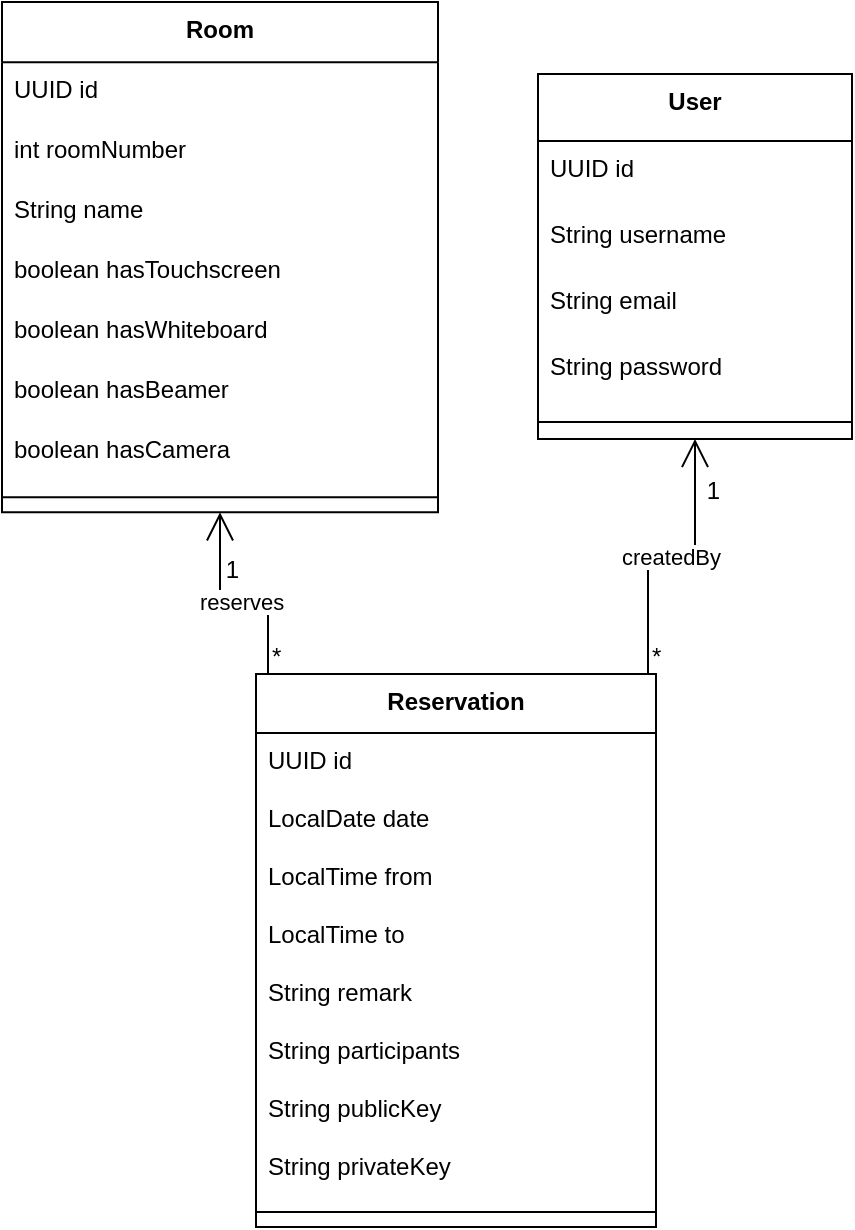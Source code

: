 <mxfile version="27.0.2">
  <diagram name="Seite-1" id="cjZjgAnnB-NVIbWVg8PO">
    <mxGraphModel dx="882" dy="610" grid="1" gridSize="10" guides="1" tooltips="1" connect="1" arrows="1" fold="1" page="1" pageScale="1" pageWidth="827" pageHeight="1169" math="0" shadow="0">
      <root>
        <mxCell id="0" />
        <mxCell id="1" parent="0" />
        <mxCell id="3rMxnj65HS-TyVWUYs4o-1" value="Room" style="swimlane;fontStyle=1;align=center;verticalAlign=top;childLayout=stackLayout;horizontal=1;startSize=30.104;horizontalStack=0;resizeParent=1;resizeParentMax=0;resizeLast=0;collapsible=0;marginBottom=0;" vertex="1" parent="1">
          <mxGeometry x="20" y="140" width="218" height="255.104" as="geometry" />
        </mxCell>
        <mxCell id="3rMxnj65HS-TyVWUYs4o-2" value="UUID id" style="text;strokeColor=none;fillColor=none;align=left;verticalAlign=top;spacingLeft=4;spacingRight=4;overflow=hidden;rotatable=0;points=[[0,0.5],[1,0.5]];portConstraint=eastwest;" vertex="1" parent="3rMxnj65HS-TyVWUYs4o-1">
          <mxGeometry y="30.104" width="218" height="30" as="geometry" />
        </mxCell>
        <mxCell id="3rMxnj65HS-TyVWUYs4o-3" value="int roomNumber" style="text;strokeColor=none;fillColor=none;align=left;verticalAlign=top;spacingLeft=4;spacingRight=4;overflow=hidden;rotatable=0;points=[[0,0.5],[1,0.5]];portConstraint=eastwest;" vertex="1" parent="3rMxnj65HS-TyVWUYs4o-1">
          <mxGeometry y="60.104" width="218" height="30" as="geometry" />
        </mxCell>
        <mxCell id="3rMxnj65HS-TyVWUYs4o-4" value="String name" style="text;strokeColor=none;fillColor=none;align=left;verticalAlign=top;spacingLeft=4;spacingRight=4;overflow=hidden;rotatable=0;points=[[0,0.5],[1,0.5]];portConstraint=eastwest;" vertex="1" parent="3rMxnj65HS-TyVWUYs4o-1">
          <mxGeometry y="90.104" width="218" height="30" as="geometry" />
        </mxCell>
        <mxCell id="3rMxnj65HS-TyVWUYs4o-5" value="boolean hasTouchscreen" style="text;strokeColor=none;fillColor=none;align=left;verticalAlign=top;spacingLeft=4;spacingRight=4;overflow=hidden;rotatable=0;points=[[0,0.5],[1,0.5]];portConstraint=eastwest;" vertex="1" parent="3rMxnj65HS-TyVWUYs4o-1">
          <mxGeometry y="120.104" width="218" height="30" as="geometry" />
        </mxCell>
        <mxCell id="3rMxnj65HS-TyVWUYs4o-6" value="boolean hasWhiteboard" style="text;strokeColor=none;fillColor=none;align=left;verticalAlign=top;spacingLeft=4;spacingRight=4;overflow=hidden;rotatable=0;points=[[0,0.5],[1,0.5]];portConstraint=eastwest;" vertex="1" parent="3rMxnj65HS-TyVWUYs4o-1">
          <mxGeometry y="150.104" width="218" height="30" as="geometry" />
        </mxCell>
        <mxCell id="3rMxnj65HS-TyVWUYs4o-7" value="boolean hasBeamer" style="text;strokeColor=none;fillColor=none;align=left;verticalAlign=top;spacingLeft=4;spacingRight=4;overflow=hidden;rotatable=0;points=[[0,0.5],[1,0.5]];portConstraint=eastwest;" vertex="1" parent="3rMxnj65HS-TyVWUYs4o-1">
          <mxGeometry y="180.104" width="218" height="30" as="geometry" />
        </mxCell>
        <mxCell id="3rMxnj65HS-TyVWUYs4o-8" value="boolean hasCamera" style="text;strokeColor=none;fillColor=none;align=left;verticalAlign=top;spacingLeft=4;spacingRight=4;overflow=hidden;rotatable=0;points=[[0,0.5],[1,0.5]];portConstraint=eastwest;" vertex="1" parent="3rMxnj65HS-TyVWUYs4o-1">
          <mxGeometry y="210.104" width="218" height="30" as="geometry" />
        </mxCell>
        <mxCell id="3rMxnj65HS-TyVWUYs4o-9" style="line;strokeWidth=1;fillColor=none;align=left;verticalAlign=middle;spacingTop=-1;spacingLeft=3;spacingRight=3;rotatable=0;labelPosition=right;points=[];portConstraint=eastwest;strokeColor=inherit;" vertex="1" parent="3rMxnj65HS-TyVWUYs4o-1">
          <mxGeometry y="240.104" width="218" height="15" as="geometry" />
        </mxCell>
        <mxCell id="3rMxnj65HS-TyVWUYs4o-10" value="Reservation" style="swimlane;fontStyle=1;align=center;verticalAlign=top;childLayout=stackLayout;horizontal=1;startSize=29.46;horizontalStack=0;resizeParent=1;resizeParentMax=0;resizeLast=0;collapsible=0;marginBottom=0;" vertex="1" parent="1">
          <mxGeometry x="147" y="476" width="200" height="276.46" as="geometry" />
        </mxCell>
        <mxCell id="3rMxnj65HS-TyVWUYs4o-11" value="UUID id" style="text;strokeColor=none;fillColor=none;align=left;verticalAlign=top;spacingLeft=4;spacingRight=4;overflow=hidden;rotatable=0;points=[[0,0.5],[1,0.5]];portConstraint=eastwest;" vertex="1" parent="3rMxnj65HS-TyVWUYs4o-10">
          <mxGeometry y="29.46" width="200" height="29" as="geometry" />
        </mxCell>
        <mxCell id="3rMxnj65HS-TyVWUYs4o-12" value="LocalDate date" style="text;strokeColor=none;fillColor=none;align=left;verticalAlign=top;spacingLeft=4;spacingRight=4;overflow=hidden;rotatable=0;points=[[0,0.5],[1,0.5]];portConstraint=eastwest;" vertex="1" parent="3rMxnj65HS-TyVWUYs4o-10">
          <mxGeometry y="58.46" width="200" height="29" as="geometry" />
        </mxCell>
        <mxCell id="3rMxnj65HS-TyVWUYs4o-13" value="LocalTime from" style="text;strokeColor=none;fillColor=none;align=left;verticalAlign=top;spacingLeft=4;spacingRight=4;overflow=hidden;rotatable=0;points=[[0,0.5],[1,0.5]];portConstraint=eastwest;" vertex="1" parent="3rMxnj65HS-TyVWUYs4o-10">
          <mxGeometry y="87.46" width="200" height="29" as="geometry" />
        </mxCell>
        <mxCell id="3rMxnj65HS-TyVWUYs4o-14" value="LocalTime to" style="text;strokeColor=none;fillColor=none;align=left;verticalAlign=top;spacingLeft=4;spacingRight=4;overflow=hidden;rotatable=0;points=[[0,0.5],[1,0.5]];portConstraint=eastwest;" vertex="1" parent="3rMxnj65HS-TyVWUYs4o-10">
          <mxGeometry y="116.46" width="200" height="29" as="geometry" />
        </mxCell>
        <mxCell id="3rMxnj65HS-TyVWUYs4o-15" value="String remark" style="text;strokeColor=none;fillColor=none;align=left;verticalAlign=top;spacingLeft=4;spacingRight=4;overflow=hidden;rotatable=0;points=[[0,0.5],[1,0.5]];portConstraint=eastwest;" vertex="1" parent="3rMxnj65HS-TyVWUYs4o-10">
          <mxGeometry y="145.46" width="200" height="29" as="geometry" />
        </mxCell>
        <mxCell id="3rMxnj65HS-TyVWUYs4o-16" value="String participants" style="text;strokeColor=none;fillColor=none;align=left;verticalAlign=top;spacingLeft=4;spacingRight=4;overflow=hidden;rotatable=0;points=[[0,0.5],[1,0.5]];portConstraint=eastwest;" vertex="1" parent="3rMxnj65HS-TyVWUYs4o-10">
          <mxGeometry y="174.46" width="200" height="29" as="geometry" />
        </mxCell>
        <mxCell id="3rMxnj65HS-TyVWUYs4o-17" value="String publicKey" style="text;strokeColor=none;fillColor=none;align=left;verticalAlign=top;spacingLeft=4;spacingRight=4;overflow=hidden;rotatable=0;points=[[0,0.5],[1,0.5]];portConstraint=eastwest;" vertex="1" parent="3rMxnj65HS-TyVWUYs4o-10">
          <mxGeometry y="203.46" width="200" height="29" as="geometry" />
        </mxCell>
        <mxCell id="3rMxnj65HS-TyVWUYs4o-18" value="String privateKey" style="text;strokeColor=none;fillColor=none;align=left;verticalAlign=top;spacingLeft=4;spacingRight=4;overflow=hidden;rotatable=0;points=[[0,0.5],[1,0.5]];portConstraint=eastwest;" vertex="1" parent="3rMxnj65HS-TyVWUYs4o-10">
          <mxGeometry y="232.46" width="200" height="29" as="geometry" />
        </mxCell>
        <mxCell id="3rMxnj65HS-TyVWUYs4o-19" style="line;strokeWidth=1;fillColor=none;align=left;verticalAlign=middle;spacingTop=-1;spacingLeft=3;spacingRight=3;rotatable=0;labelPosition=right;points=[];portConstraint=eastwest;strokeColor=inherit;" vertex="1" parent="3rMxnj65HS-TyVWUYs4o-10">
          <mxGeometry y="261.46" width="200" height="15" as="geometry" />
        </mxCell>
        <mxCell id="3rMxnj65HS-TyVWUYs4o-20" value="User" style="swimlane;fontStyle=1;align=center;verticalAlign=top;childLayout=stackLayout;horizontal=1;startSize=33.442;horizontalStack=0;resizeParent=1;resizeParentMax=0;resizeLast=0;collapsible=0;marginBottom=0;" vertex="1" parent="1">
          <mxGeometry x="288" y="176" width="157" height="182.442" as="geometry" />
        </mxCell>
        <mxCell id="3rMxnj65HS-TyVWUYs4o-21" value="UUID id" style="text;strokeColor=none;fillColor=none;align=left;verticalAlign=top;spacingLeft=4;spacingRight=4;overflow=hidden;rotatable=0;points=[[0,0.5],[1,0.5]];portConstraint=eastwest;" vertex="1" parent="3rMxnj65HS-TyVWUYs4o-20">
          <mxGeometry y="33.442" width="157" height="33" as="geometry" />
        </mxCell>
        <mxCell id="3rMxnj65HS-TyVWUYs4o-22" value="String username" style="text;strokeColor=none;fillColor=none;align=left;verticalAlign=top;spacingLeft=4;spacingRight=4;overflow=hidden;rotatable=0;points=[[0,0.5],[1,0.5]];portConstraint=eastwest;" vertex="1" parent="3rMxnj65HS-TyVWUYs4o-20">
          <mxGeometry y="66.442" width="157" height="33" as="geometry" />
        </mxCell>
        <mxCell id="3rMxnj65HS-TyVWUYs4o-23" value="String email" style="text;strokeColor=none;fillColor=none;align=left;verticalAlign=top;spacingLeft=4;spacingRight=4;overflow=hidden;rotatable=0;points=[[0,0.5],[1,0.5]];portConstraint=eastwest;" vertex="1" parent="3rMxnj65HS-TyVWUYs4o-20">
          <mxGeometry y="99.442" width="157" height="33" as="geometry" />
        </mxCell>
        <mxCell id="3rMxnj65HS-TyVWUYs4o-24" value="String password" style="text;strokeColor=none;fillColor=none;align=left;verticalAlign=top;spacingLeft=4;spacingRight=4;overflow=hidden;rotatable=0;points=[[0,0.5],[1,0.5]];portConstraint=eastwest;" vertex="1" parent="3rMxnj65HS-TyVWUYs4o-20">
          <mxGeometry y="132.442" width="157" height="33" as="geometry" />
        </mxCell>
        <mxCell id="3rMxnj65HS-TyVWUYs4o-25" style="line;strokeWidth=1;fillColor=none;align=left;verticalAlign=middle;spacingTop=-1;spacingLeft=3;spacingRight=3;rotatable=0;labelPosition=right;points=[];portConstraint=eastwest;strokeColor=inherit;" vertex="1" parent="3rMxnj65HS-TyVWUYs4o-20">
          <mxGeometry y="165.442" width="157" height="17" as="geometry" />
        </mxCell>
        <mxCell id="3rMxnj65HS-TyVWUYs4o-26" value="reserves" style="startArrow=open;startSize=12;endArrow=none;exitX=0.5;exitY=1;entryX=0.03;entryY=0;rounded=0;edgeStyle=orthogonalEdgeStyle;" edge="1" parent="1" source="3rMxnj65HS-TyVWUYs4o-1" target="3rMxnj65HS-TyVWUYs4o-10">
          <mxGeometry x="-0.019" y="-4" relative="1" as="geometry">
            <mxPoint as="offset" />
          </mxGeometry>
        </mxCell>
        <mxCell id="3rMxnj65HS-TyVWUYs4o-27" value="1" style="edgeLabel;resizable=0;labelBackgroundColor=none;fontSize=12;align=right;verticalAlign=top;" vertex="1" parent="3rMxnj65HS-TyVWUYs4o-26">
          <mxGeometry x="-1" relative="1" as="geometry">
            <mxPoint x="11" y="15" as="offset" />
          </mxGeometry>
        </mxCell>
        <mxCell id="3rMxnj65HS-TyVWUYs4o-28" value="*" style="edgeLabel;resizable=0;labelBackgroundColor=none;fontSize=12;align=left;verticalAlign=bottom;" vertex="1" parent="3rMxnj65HS-TyVWUYs4o-26">
          <mxGeometry x="1" relative="1" as="geometry" />
        </mxCell>
        <mxCell id="3rMxnj65HS-TyVWUYs4o-29" value="createdBy" style="startArrow=open;startSize=12;endArrow=none;exitX=0.5;exitY=1;entryX=0.98;entryY=0;rounded=0;edgeStyle=orthogonalEdgeStyle;" edge="1" parent="1" source="3rMxnj65HS-TyVWUYs4o-20" target="3rMxnj65HS-TyVWUYs4o-10">
          <mxGeometry relative="1" as="geometry" />
        </mxCell>
        <mxCell id="3rMxnj65HS-TyVWUYs4o-30" value="1" style="edgeLabel;resizable=0;labelBackgroundColor=none;fontSize=12;align=right;verticalAlign=top;" vertex="1" parent="3rMxnj65HS-TyVWUYs4o-29">
          <mxGeometry x="-1" relative="1" as="geometry">
            <mxPoint x="14" y="12" as="offset" />
          </mxGeometry>
        </mxCell>
        <mxCell id="3rMxnj65HS-TyVWUYs4o-31" value="*" style="edgeLabel;resizable=0;labelBackgroundColor=none;fontSize=12;align=left;verticalAlign=bottom;" vertex="1" parent="3rMxnj65HS-TyVWUYs4o-29">
          <mxGeometry x="1" relative="1" as="geometry" />
        </mxCell>
      </root>
    </mxGraphModel>
  </diagram>
</mxfile>
